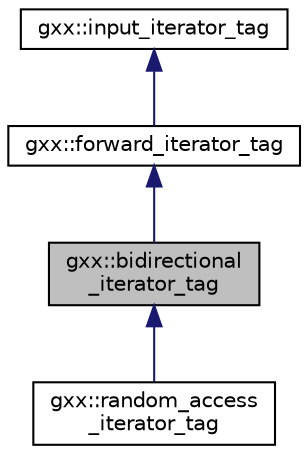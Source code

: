 digraph "gxx::bidirectional_iterator_tag"
{
  edge [fontname="Helvetica",fontsize="10",labelfontname="Helvetica",labelfontsize="10"];
  node [fontname="Helvetica",fontsize="10",shape=record];
  Node1 [label="gxx::bidirectional\l_iterator_tag",height=0.2,width=0.4,color="black", fillcolor="grey75", style="filled", fontcolor="black"];
  Node2 -> Node1 [dir="back",color="midnightblue",fontsize="10",style="solid",fontname="Helvetica"];
  Node2 [label="gxx::forward_iterator_tag",height=0.2,width=0.4,color="black", fillcolor="white", style="filled",URL="$structgxx_1_1forward__iterator__tag.html",tooltip="Forward iterators support a superset of input iterator operations. "];
  Node3 -> Node2 [dir="back",color="midnightblue",fontsize="10",style="solid",fontname="Helvetica"];
  Node3 [label="gxx::input_iterator_tag",height=0.2,width=0.4,color="black", fillcolor="white", style="filled",URL="$structgxx_1_1input__iterator__tag.html",tooltip="Marking input iterators. "];
  Node1 -> Node4 [dir="back",color="midnightblue",fontsize="10",style="solid",fontname="Helvetica"];
  Node4 [label="gxx::random_access\l_iterator_tag",height=0.2,width=0.4,color="black", fillcolor="white", style="filled",URL="$structgxx_1_1random__access__iterator__tag.html"];
}
